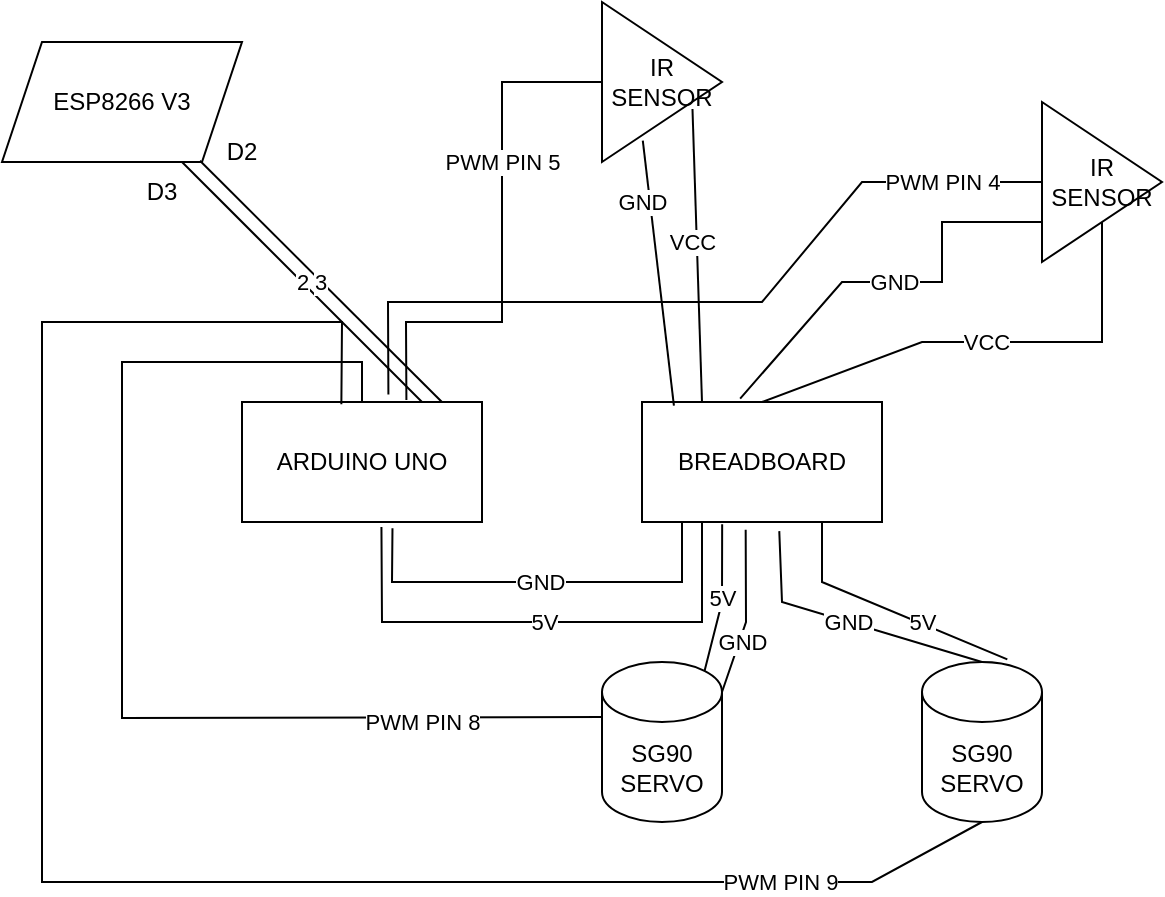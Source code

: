<mxfile version="20.6.0" type="github" pages="2">
  <diagram id="OvYA2EbkqjAhUJHGd9VV" name="Page-1">
    <mxGraphModel dx="1678" dy="498" grid="1" gridSize="10" guides="1" tooltips="1" connect="1" arrows="1" fold="1" page="1" pageScale="1" pageWidth="850" pageHeight="1100" math="0" shadow="0">
      <root>
        <mxCell id="0" />
        <mxCell id="1" parent="0" />
        <mxCell id="E4Dh_VUF76rLLpkzOomr-1" value="ARDUINO UNO" style="rounded=0;whiteSpace=wrap;html=1;" vertex="1" parent="1">
          <mxGeometry x="110" y="200" width="120" height="60" as="geometry" />
        </mxCell>
        <mxCell id="E4Dh_VUF76rLLpkzOomr-2" value="BREADBOARD" style="rounded=0;whiteSpace=wrap;html=1;" vertex="1" parent="1">
          <mxGeometry x="310" y="200" width="120" height="60" as="geometry" />
        </mxCell>
        <mxCell id="E4Dh_VUF76rLLpkzOomr-3" value="IR SENSOR" style="triangle;whiteSpace=wrap;html=1;" vertex="1" parent="1">
          <mxGeometry x="290" width="60" height="80" as="geometry" />
        </mxCell>
        <mxCell id="E4Dh_VUF76rLLpkzOomr-4" value="IR SENSOR" style="triangle;whiteSpace=wrap;html=1;" vertex="1" parent="1">
          <mxGeometry x="510" y="50" width="60" height="80" as="geometry" />
        </mxCell>
        <mxCell id="E4Dh_VUF76rLLpkzOomr-5" value="SG90 SERVO" style="shape=cylinder3;whiteSpace=wrap;html=1;boundedLbl=1;backgroundOutline=1;size=15;" vertex="1" parent="1">
          <mxGeometry x="290" y="330" width="60" height="80" as="geometry" />
        </mxCell>
        <mxCell id="E4Dh_VUF76rLLpkzOomr-6" value="SG90 SERVO" style="shape=cylinder3;whiteSpace=wrap;html=1;boundedLbl=1;backgroundOutline=1;size=15;" vertex="1" parent="1">
          <mxGeometry x="450" y="330" width="60" height="80" as="geometry" />
        </mxCell>
        <mxCell id="E4Dh_VUF76rLLpkzOomr-7" value="ESP8266 V3" style="shape=parallelogram;perimeter=parallelogramPerimeter;whiteSpace=wrap;html=1;fixedSize=1;" vertex="1" parent="1">
          <mxGeometry x="-10" y="20" width="120" height="60" as="geometry" />
        </mxCell>
        <mxCell id="E4Dh_VUF76rLLpkzOomr-9" value="2" style="endArrow=none;html=1;rounded=0;entryX=0.75;entryY=1;entryDx=0;entryDy=0;" edge="1" parent="1" target="E4Dh_VUF76rLLpkzOomr-7">
          <mxGeometry width="50" height="50" relative="1" as="geometry">
            <mxPoint x="200" y="200" as="sourcePoint" />
            <mxPoint x="250" y="150" as="targetPoint" />
          </mxGeometry>
        </mxCell>
        <mxCell id="E4Dh_VUF76rLLpkzOomr-10" value="3" style="endArrow=none;html=1;rounded=0;exitX=0.833;exitY=0;exitDx=0;exitDy=0;exitPerimeter=0;entryX=0.825;entryY=0.99;entryDx=0;entryDy=0;entryPerimeter=0;" edge="1" parent="1" source="E4Dh_VUF76rLLpkzOomr-1" target="E4Dh_VUF76rLLpkzOomr-7">
          <mxGeometry width="50" height="50" relative="1" as="geometry">
            <mxPoint x="220" y="190" as="sourcePoint" />
            <mxPoint x="210" y="120" as="targetPoint" />
          </mxGeometry>
        </mxCell>
        <mxCell id="E4Dh_VUF76rLLpkzOomr-11" value="5V" style="endArrow=none;html=1;rounded=0;exitX=0.581;exitY=1.041;exitDx=0;exitDy=0;exitPerimeter=0;entryX=0.25;entryY=1;entryDx=0;entryDy=0;" edge="1" parent="1" source="E4Dh_VUF76rLLpkzOomr-1" target="E4Dh_VUF76rLLpkzOomr-2">
          <mxGeometry width="50" height="50" relative="1" as="geometry">
            <mxPoint x="400" y="260" as="sourcePoint" />
            <mxPoint x="450" y="210" as="targetPoint" />
            <Array as="points">
              <mxPoint x="180" y="310" />
              <mxPoint x="260" y="310" />
              <mxPoint x="340" y="310" />
            </Array>
          </mxGeometry>
        </mxCell>
        <mxCell id="E4Dh_VUF76rLLpkzOomr-12" value="GND" style="endArrow=none;html=1;rounded=0;exitX=0.627;exitY=1.053;exitDx=0;exitDy=0;exitPerimeter=0;" edge="1" parent="1" source="E4Dh_VUF76rLLpkzOomr-1">
          <mxGeometry width="50" height="50" relative="1" as="geometry">
            <mxPoint x="400" y="260" as="sourcePoint" />
            <mxPoint x="330" y="260" as="targetPoint" />
            <Array as="points">
              <mxPoint x="185" y="290" />
              <mxPoint x="260" y="290" />
              <mxPoint x="300" y="290" />
              <mxPoint x="330" y="290" />
            </Array>
          </mxGeometry>
        </mxCell>
        <mxCell id="E4Dh_VUF76rLLpkzOomr-13" value="5V" style="endArrow=none;html=1;rounded=0;exitX=0.855;exitY=0;exitDx=0;exitDy=4.35;exitPerimeter=0;entryX=0.334;entryY=1.018;entryDx=0;entryDy=0;entryPerimeter=0;" edge="1" parent="1" source="E4Dh_VUF76rLLpkzOomr-5" target="E4Dh_VUF76rLLpkzOomr-2">
          <mxGeometry width="50" height="50" relative="1" as="geometry">
            <mxPoint x="400" y="260" as="sourcePoint" />
            <mxPoint x="450" y="210" as="targetPoint" />
            <Array as="points">
              <mxPoint x="350" y="300" />
            </Array>
          </mxGeometry>
        </mxCell>
        <mxCell id="E4Dh_VUF76rLLpkzOomr-14" value="GND" style="endArrow=none;html=1;rounded=0;exitX=1;exitY=0;exitDx=0;exitDy=15;exitPerimeter=0;entryX=0.432;entryY=1.064;entryDx=0;entryDy=0;entryPerimeter=0;" edge="1" parent="1" source="E4Dh_VUF76rLLpkzOomr-5" target="E4Dh_VUF76rLLpkzOomr-2">
          <mxGeometry x="-0.353" y="-1" width="50" height="50" relative="1" as="geometry">
            <mxPoint x="400" y="260" as="sourcePoint" />
            <mxPoint x="450" y="210" as="targetPoint" />
            <Array as="points">
              <mxPoint x="362" y="310" />
            </Array>
            <mxPoint as="offset" />
          </mxGeometry>
        </mxCell>
        <mxCell id="E4Dh_VUF76rLLpkzOomr-15" value="PWM PIN 8" style="endArrow=none;html=1;rounded=0;exitX=0;exitY=0;exitDx=0;exitDy=27.5;exitPerimeter=0;entryX=0.5;entryY=0;entryDx=0;entryDy=0;" edge="1" parent="1" source="E4Dh_VUF76rLLpkzOomr-5" target="E4Dh_VUF76rLLpkzOomr-1">
          <mxGeometry x="-0.677" y="2" width="50" height="50" relative="1" as="geometry">
            <mxPoint x="400" y="260" as="sourcePoint" />
            <mxPoint x="450" y="210" as="targetPoint" />
            <Array as="points">
              <mxPoint x="50" y="358" />
              <mxPoint x="50" y="180" />
              <mxPoint x="170" y="180" />
            </Array>
            <mxPoint as="offset" />
          </mxGeometry>
        </mxCell>
        <mxCell id="E4Dh_VUF76rLLpkzOomr-16" value="PWM PIN 9" style="endArrow=none;html=1;rounded=0;exitX=0.5;exitY=1;exitDx=0;exitDy=0;exitPerimeter=0;entryX=0.414;entryY=0.018;entryDx=0;entryDy=0;entryPerimeter=0;" edge="1" parent="1" source="E4Dh_VUF76rLLpkzOomr-6" target="E4Dh_VUF76rLLpkzOomr-1">
          <mxGeometry x="-0.771" width="50" height="50" relative="1" as="geometry">
            <mxPoint x="400" y="260" as="sourcePoint" />
            <mxPoint x="450" y="210" as="targetPoint" />
            <Array as="points">
              <mxPoint x="425" y="440" />
              <mxPoint x="220" y="440" />
              <mxPoint x="10" y="440" />
              <mxPoint x="10" y="160" />
              <mxPoint x="160" y="160" />
            </Array>
            <mxPoint as="offset" />
          </mxGeometry>
        </mxCell>
        <mxCell id="E4Dh_VUF76rLLpkzOomr-17" value="GND" style="endArrow=none;html=1;rounded=0;exitX=0.5;exitY=0;exitDx=0;exitDy=0;exitPerimeter=0;entryX=0.572;entryY=1.076;entryDx=0;entryDy=0;entryPerimeter=0;" edge="1" parent="1" source="E4Dh_VUF76rLLpkzOomr-6" target="E4Dh_VUF76rLLpkzOomr-2">
          <mxGeometry width="50" height="50" relative="1" as="geometry">
            <mxPoint x="400" y="260" as="sourcePoint" />
            <mxPoint x="450" y="210" as="targetPoint" />
            <Array as="points">
              <mxPoint x="380" y="300" />
            </Array>
          </mxGeometry>
        </mxCell>
        <mxCell id="E4Dh_VUF76rLLpkzOomr-18" value="5V" style="endArrow=none;html=1;rounded=0;exitX=0.711;exitY=-0.016;exitDx=0;exitDy=0;exitPerimeter=0;entryX=0.75;entryY=1;entryDx=0;entryDy=0;" edge="1" parent="1" source="E4Dh_VUF76rLLpkzOomr-6" target="E4Dh_VUF76rLLpkzOomr-2">
          <mxGeometry x="-0.286" y="-1" width="50" height="50" relative="1" as="geometry">
            <mxPoint x="400" y="260" as="sourcePoint" />
            <mxPoint x="450" y="210" as="targetPoint" />
            <Array as="points">
              <mxPoint x="400" y="290" />
            </Array>
            <mxPoint as="offset" />
          </mxGeometry>
        </mxCell>
        <mxCell id="E4Dh_VUF76rLLpkzOomr-19" value="GND" style="endArrow=none;html=1;rounded=0;exitX=0.34;exitY=0.867;exitDx=0;exitDy=0;exitPerimeter=0;entryX=0.133;entryY=0.03;entryDx=0;entryDy=0;entryPerimeter=0;" edge="1" parent="1" source="E4Dh_VUF76rLLpkzOomr-3" target="E4Dh_VUF76rLLpkzOomr-2">
          <mxGeometry x="-0.544" y="-4" width="50" height="50" relative="1" as="geometry">
            <mxPoint x="400" y="260" as="sourcePoint" />
            <mxPoint x="450" y="210" as="targetPoint" />
            <mxPoint as="offset" />
          </mxGeometry>
        </mxCell>
        <mxCell id="E4Dh_VUF76rLLpkzOomr-20" value="VCC" style="endArrow=none;html=1;rounded=0;exitX=0.754;exitY=0.669;exitDx=0;exitDy=0;exitPerimeter=0;entryX=0.25;entryY=0;entryDx=0;entryDy=0;" edge="1" parent="1" source="E4Dh_VUF76rLLpkzOomr-3" target="E4Dh_VUF76rLLpkzOomr-2">
          <mxGeometry x="-0.093" y="-2" width="50" height="50" relative="1" as="geometry">
            <mxPoint x="400" y="260" as="sourcePoint" />
            <mxPoint x="450" y="210" as="targetPoint" />
            <mxPoint as="offset" />
          </mxGeometry>
        </mxCell>
        <mxCell id="E4Dh_VUF76rLLpkzOomr-21" value="GND" style="endArrow=none;html=1;rounded=0;entryX=0;entryY=0.75;entryDx=0;entryDy=0;exitX=0.409;exitY=-0.028;exitDx=0;exitDy=0;exitPerimeter=0;" edge="1" parent="1" source="E4Dh_VUF76rLLpkzOomr-2" target="E4Dh_VUF76rLLpkzOomr-4">
          <mxGeometry width="50" height="50" relative="1" as="geometry">
            <mxPoint x="400" y="260" as="sourcePoint" />
            <mxPoint x="450" y="210" as="targetPoint" />
            <Array as="points">
              <mxPoint x="410" y="140" />
              <mxPoint x="460" y="140" />
              <mxPoint x="460" y="110" />
            </Array>
          </mxGeometry>
        </mxCell>
        <mxCell id="E4Dh_VUF76rLLpkzOomr-22" value="VCC" style="endArrow=none;html=1;rounded=0;exitX=0.5;exitY=0;exitDx=0;exitDy=0;entryX=0.5;entryY=1;entryDx=0;entryDy=0;" edge="1" parent="1" source="E4Dh_VUF76rLLpkzOomr-2" target="E4Dh_VUF76rLLpkzOomr-4">
          <mxGeometry width="50" height="50" relative="1" as="geometry">
            <mxPoint x="400" y="260" as="sourcePoint" />
            <mxPoint x="450" y="210" as="targetPoint" />
            <Array as="points">
              <mxPoint x="450" y="170" />
              <mxPoint x="540" y="170" />
            </Array>
          </mxGeometry>
        </mxCell>
        <mxCell id="E4Dh_VUF76rLLpkzOomr-23" value="PWM PIN 5" style="endArrow=none;html=1;rounded=0;exitX=0.685;exitY=-0.016;exitDx=0;exitDy=0;exitPerimeter=0;entryX=0;entryY=0.5;entryDx=0;entryDy=0;" edge="1" parent="1" source="E4Dh_VUF76rLLpkzOomr-1" target="E4Dh_VUF76rLLpkzOomr-3">
          <mxGeometry x="0.3" width="50" height="50" relative="1" as="geometry">
            <mxPoint x="400" y="260" as="sourcePoint" />
            <mxPoint x="450" y="210" as="targetPoint" />
            <Array as="points">
              <mxPoint x="192" y="160" />
              <mxPoint x="240" y="160" />
              <mxPoint x="240" y="40" />
            </Array>
            <mxPoint as="offset" />
          </mxGeometry>
        </mxCell>
        <mxCell id="E4Dh_VUF76rLLpkzOomr-24" value="PWM PIN 4" style="endArrow=none;html=1;rounded=0;entryX=0;entryY=0.5;entryDx=0;entryDy=0;exitX=0.61;exitY=-0.062;exitDx=0;exitDy=0;exitPerimeter=0;" edge="1" parent="1" source="E4Dh_VUF76rLLpkzOomr-1" target="E4Dh_VUF76rLLpkzOomr-4">
          <mxGeometry x="0.751" width="50" height="50" relative="1" as="geometry">
            <mxPoint x="400" y="260" as="sourcePoint" />
            <mxPoint x="450" y="210" as="targetPoint" />
            <Array as="points">
              <mxPoint x="183" y="150" />
              <mxPoint x="370" y="150" />
              <mxPoint x="420" y="90" />
            </Array>
            <mxPoint as="offset" />
          </mxGeometry>
        </mxCell>
        <mxCell id="cLQzElCly-99KTa7Fn-c-2" value="D2" style="text;html=1;strokeColor=none;fillColor=none;align=center;verticalAlign=middle;whiteSpace=wrap;rounded=0;" vertex="1" parent="1">
          <mxGeometry x="80" y="60" width="60" height="30" as="geometry" />
        </mxCell>
        <mxCell id="cLQzElCly-99KTa7Fn-c-3" value="D3" style="text;html=1;strokeColor=none;fillColor=none;align=center;verticalAlign=middle;whiteSpace=wrap;rounded=0;" vertex="1" parent="1">
          <mxGeometry x="40" y="80" width="60" height="30" as="geometry" />
        </mxCell>
      </root>
    </mxGraphModel>
  </diagram>
  <diagram id="2HzJ6VlB92_JcA2GfheW" name="Page-2">
    <mxGraphModel dx="828" dy="498" grid="1" gridSize="10" guides="1" tooltips="1" connect="1" arrows="1" fold="1" page="1" pageScale="1" pageWidth="850" pageHeight="1100" math="0" shadow="0">
      <root>
        <mxCell id="0" />
        <mxCell id="1" parent="0" />
      </root>
    </mxGraphModel>
  </diagram>
</mxfile>
